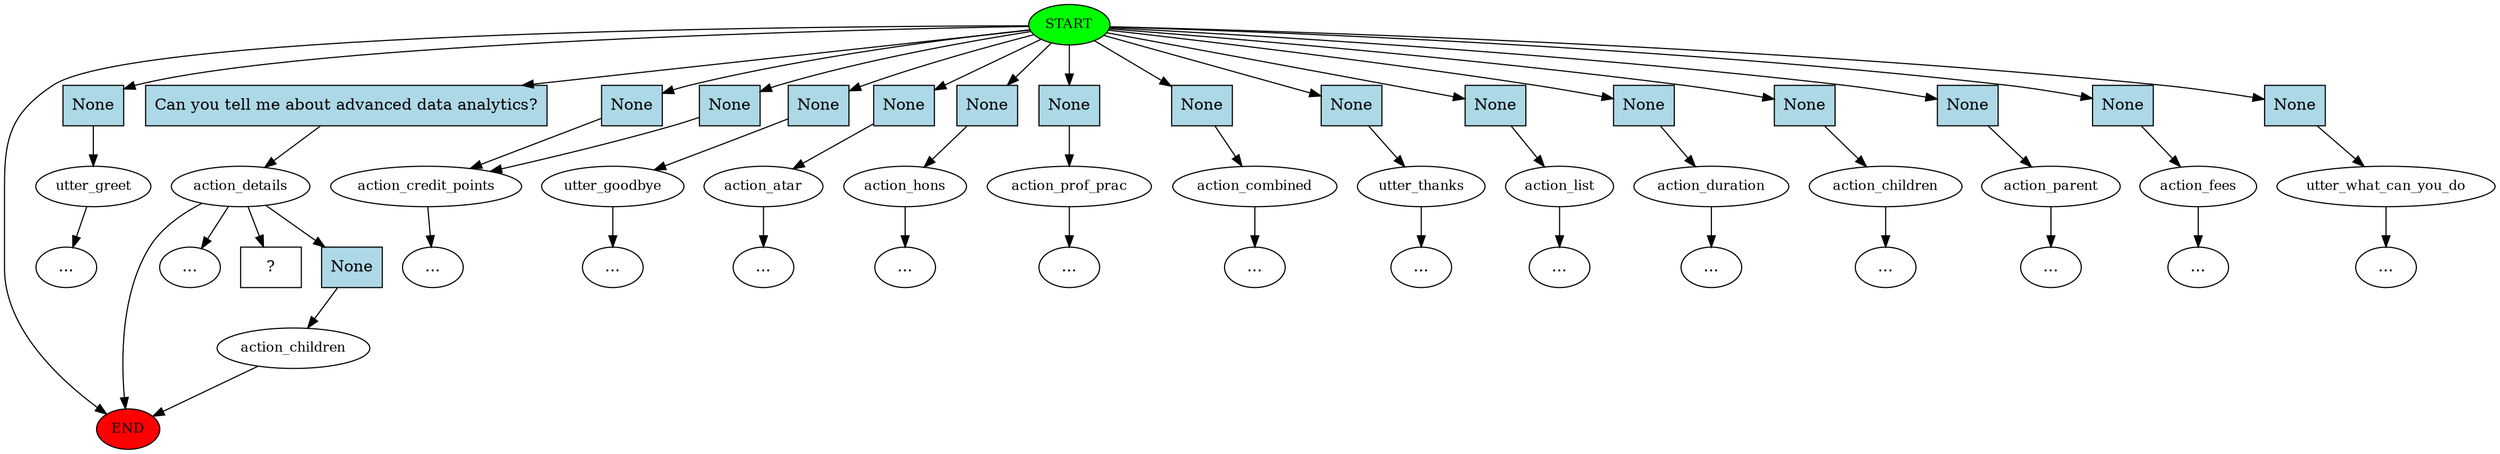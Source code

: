 digraph  {
0 [class="start active", fillcolor=green, fontsize=12, label=START, style=filled];
"-1" [class=end, fillcolor=red, fontsize=12, label=END, style=filled];
1 [class="", fontsize=12, label=utter_greet];
3 [class=active, fontsize=12, label=action_details];
4 [class="", fontsize=12, label=action_children];
15 [class="", fontsize=12, label=action_credit_points];
33 [class="", fontsize=12, label=utter_goodbye];
"-33" [class=ellipsis, label="..."];
35 [class="", fontsize=12, label=action_atar];
"-36" [class=ellipsis, label="..."];
37 [class="", fontsize=12, label=action_hons];
"-38" [class=ellipsis, label="..."];
39 [class="", fontsize=12, label=action_prof_prac];
"-40" [class=ellipsis, label="..."];
41 [class="", fontsize=12, label=action_combined];
"-42" [class=ellipsis, label="..."];
44 [class="", fontsize=12, label=utter_thanks];
"-44" [class=ellipsis, label="..."];
"-45" [class=ellipsis, label="..."];
46 [class="", fontsize=12, label=action_list];
"-46" [class=ellipsis, label="..."];
50 [class="", fontsize=12, label=action_duration];
"-51" [class=ellipsis, label="..."];
54 [class="", fontsize=12, label=action_children];
"-53" [class=ellipsis, label="..."];
56 [class="", fontsize=12, label=action_parent];
"-55" [class=ellipsis, label="..."];
58 [class="", fontsize=12, label=action_fees];
"-56" [class=ellipsis, label="..."];
59 [class="", fontsize=12, label=utter_what_can_you_do];
"-60" [class=ellipsis, label="..."];
"-74" [class=ellipsis, label="..."];
"-82" [class=ellipsis, label="..."];
91 [class="intent dashed active", label="  ?  ", shape=rect];
92 [class=intent, fillcolor=lightblue, label=None, shape=rect, style=filled];
93 [class="intent active", fillcolor=lightblue, label="Can you tell me about advanced data analytics?", shape=rect, style=filled];
94 [class=intent, fillcolor=lightblue, label=None, shape=rect, style=filled];
95 [class=intent, fillcolor=lightblue, label=None, shape=rect, style=filled];
96 [class=intent, fillcolor=lightblue, label=None, shape=rect, style=filled];
97 [class=intent, fillcolor=lightblue, label=None, shape=rect, style=filled];
98 [class=intent, fillcolor=lightblue, label=None, shape=rect, style=filled];
99 [class=intent, fillcolor=lightblue, label=None, shape=rect, style=filled];
100 [class=intent, fillcolor=lightblue, label=None, shape=rect, style=filled];
101 [class=intent, fillcolor=lightblue, label=None, shape=rect, style=filled];
102 [class=intent, fillcolor=lightblue, label=None, shape=rect, style=filled];
103 [class=intent, fillcolor=lightblue, label=None, shape=rect, style=filled];
104 [class=intent, fillcolor=lightblue, label=None, shape=rect, style=filled];
105 [class=intent, fillcolor=lightblue, label=None, shape=rect, style=filled];
106 [class=intent, fillcolor=lightblue, label=None, shape=rect, style=filled];
107 [class=intent, fillcolor=lightblue, label=None, shape=rect, style=filled];
108 [class=intent, fillcolor=lightblue, label=None, shape=rect, style=filled];
0 -> "-1"  [class="", key=NONE, label=""];
0 -> 92  [class="", key=0];
0 -> 93  [class=active, key=0];
0 -> 94  [class="", key=0];
0 -> 95  [class="", key=0];
0 -> 96  [class="", key=0];
0 -> 97  [class="", key=0];
0 -> 98  [class="", key=0];
0 -> 99  [class="", key=0];
0 -> 100  [class="", key=0];
0 -> 101  [class="", key=0];
0 -> 102  [class="", key=0];
0 -> 103  [class="", key=0];
0 -> 104  [class="", key=0];
0 -> 105  [class="", key=0];
0 -> 106  [class="", key=0];
0 -> 107  [class="", key=0];
1 -> "-74"  [class="", key=NONE, label=""];
3 -> "-1"  [class="", key=NONE, label=""];
3 -> "-82"  [class="", key=NONE, label=""];
3 -> 91  [class=active, key=NONE, label=""];
3 -> 108  [class="", key=0];
4 -> "-1"  [class="", key=NONE, label=""];
15 -> "-45"  [class="", key=NONE, label=""];
33 -> "-33"  [class="", key=NONE, label=""];
35 -> "-36"  [class="", key=NONE, label=""];
37 -> "-38"  [class="", key=NONE, label=""];
39 -> "-40"  [class="", key=NONE, label=""];
41 -> "-42"  [class="", key=NONE, label=""];
44 -> "-44"  [class="", key=NONE, label=""];
46 -> "-46"  [class="", key=NONE, label=""];
50 -> "-51"  [class="", key=NONE, label=""];
54 -> "-53"  [class="", key=NONE, label=""];
56 -> "-55"  [class="", key=NONE, label=""];
58 -> "-56"  [class="", key=NONE, label=""];
59 -> "-60"  [class="", key=NONE, label=""];
92 -> 1  [class="", key=0];
93 -> 3  [class=active, key=0];
94 -> 15  [class="", key=0];
95 -> 15  [class="", key=0];
96 -> 33  [class="", key=0];
97 -> 35  [class="", key=0];
98 -> 37  [class="", key=0];
99 -> 39  [class="", key=0];
100 -> 41  [class="", key=0];
101 -> 44  [class="", key=0];
102 -> 46  [class="", key=0];
103 -> 50  [class="", key=0];
104 -> 54  [class="", key=0];
105 -> 56  [class="", key=0];
106 -> 58  [class="", key=0];
107 -> 59  [class="", key=0];
108 -> 4  [class="", key=0];
}
